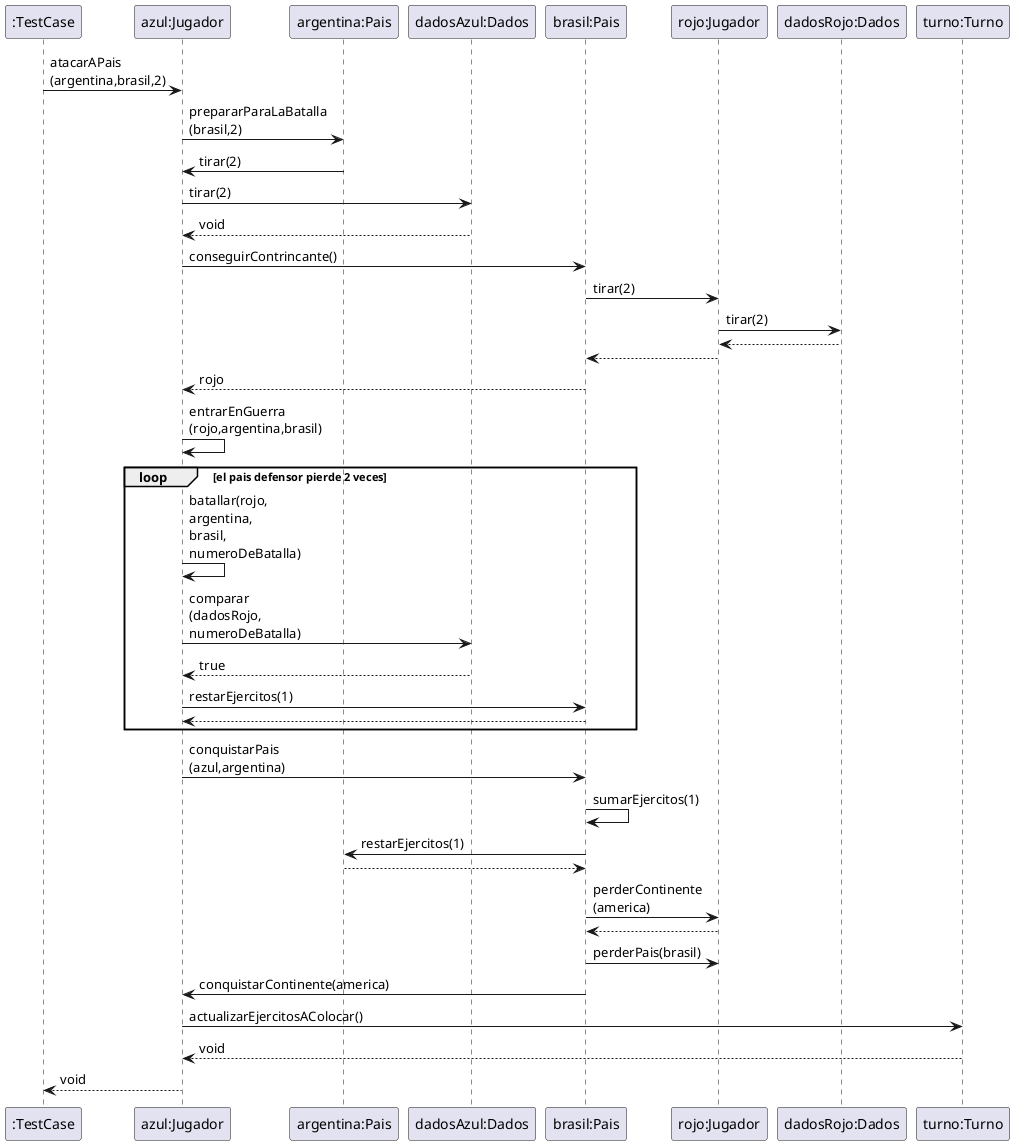 @startuml
skinparam maxmessagesize 20

":TestCase" -> "azul:Jugador" : atacarAPais (argentina,brasil,2)

"azul:Jugador" -> "argentina:Pais" : prepararParaLaBatalla (brasil,2)
"argentina:Pais" -> "azul:Jugador" : tirar(2)
"azul:Jugador" -> "dadosAzul:Dados" : tirar(2)
"dadosAzul:Dados" --> "azul:Jugador" : void

"azul:Jugador" -> "brasil:Pais" : conseguirContrincante()
"brasil:Pais" -> "rojo:Jugador" : tirar(2)
"rojo:Jugador" -> "dadosRojo:Dados" : tirar(2)
"dadosRojo:Dados" --> "rojo:Jugador":
"rojo:Jugador" --> "brasil:Pais":

"brasil:Pais" --> "azul:Jugador" : rojo
"azul:Jugador" -> "azul:Jugador" : entrarEnGuerra (rojo,argentina,brasil)

loop el pais defensor pierde 2 veces
    "azul:Jugador" -> "azul:Jugador" : batallar(rojo, argentina, brasil, numeroDeBatalla)
    "azul:Jugador" -> "dadosAzul:Dados" : comparar (dadosRojo, numeroDeBatalla)
    "dadosAzul:Dados" --> "azul:Jugador" : true
    "azul:Jugador" -> "brasil:Pais" : restarEjercitos(1)
    "brasil:Pais" --> "azul:Jugador":
    end
"azul:Jugador" -> "brasil:Pais" : conquistarPais (azul,argentina)

"brasil:Pais" -> "brasil:Pais" : sumarEjercitos(1)
"brasil:Pais" -> "argentina:Pais" : restarEjercitos(1)
"argentina:Pais" --> "brasil:Pais":
"brasil:Pais" -> "rojo:Jugador" : perderContinente (america)
"rojo:Jugador" --> "brasil:Pais":
"brasil:Pais" -> "rojo:Jugador" : perderPais(brasil)
"brasil:Pais" -> "azul:Jugador" : conquistarContinente(america)
"azul:Jugador" -> "turno:Turno": actualizarEjercitosAColocar()
"turno:Turno" --> "azul:Jugador": void
"azul:Jugador" --> ":TestCase": void

@enduml